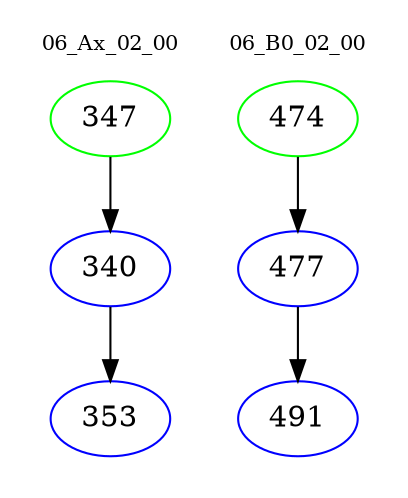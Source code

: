 digraph{
subgraph cluster_0 {
color = white
label = "06_Ax_02_00";
fontsize=10;
T0_347 [label="347", color="green"]
T0_347 -> T0_340 [color="black"]
T0_340 [label="340", color="blue"]
T0_340 -> T0_353 [color="black"]
T0_353 [label="353", color="blue"]
}
subgraph cluster_1 {
color = white
label = "06_B0_02_00";
fontsize=10;
T1_474 [label="474", color="green"]
T1_474 -> T1_477 [color="black"]
T1_477 [label="477", color="blue"]
T1_477 -> T1_491 [color="black"]
T1_491 [label="491", color="blue"]
}
}
